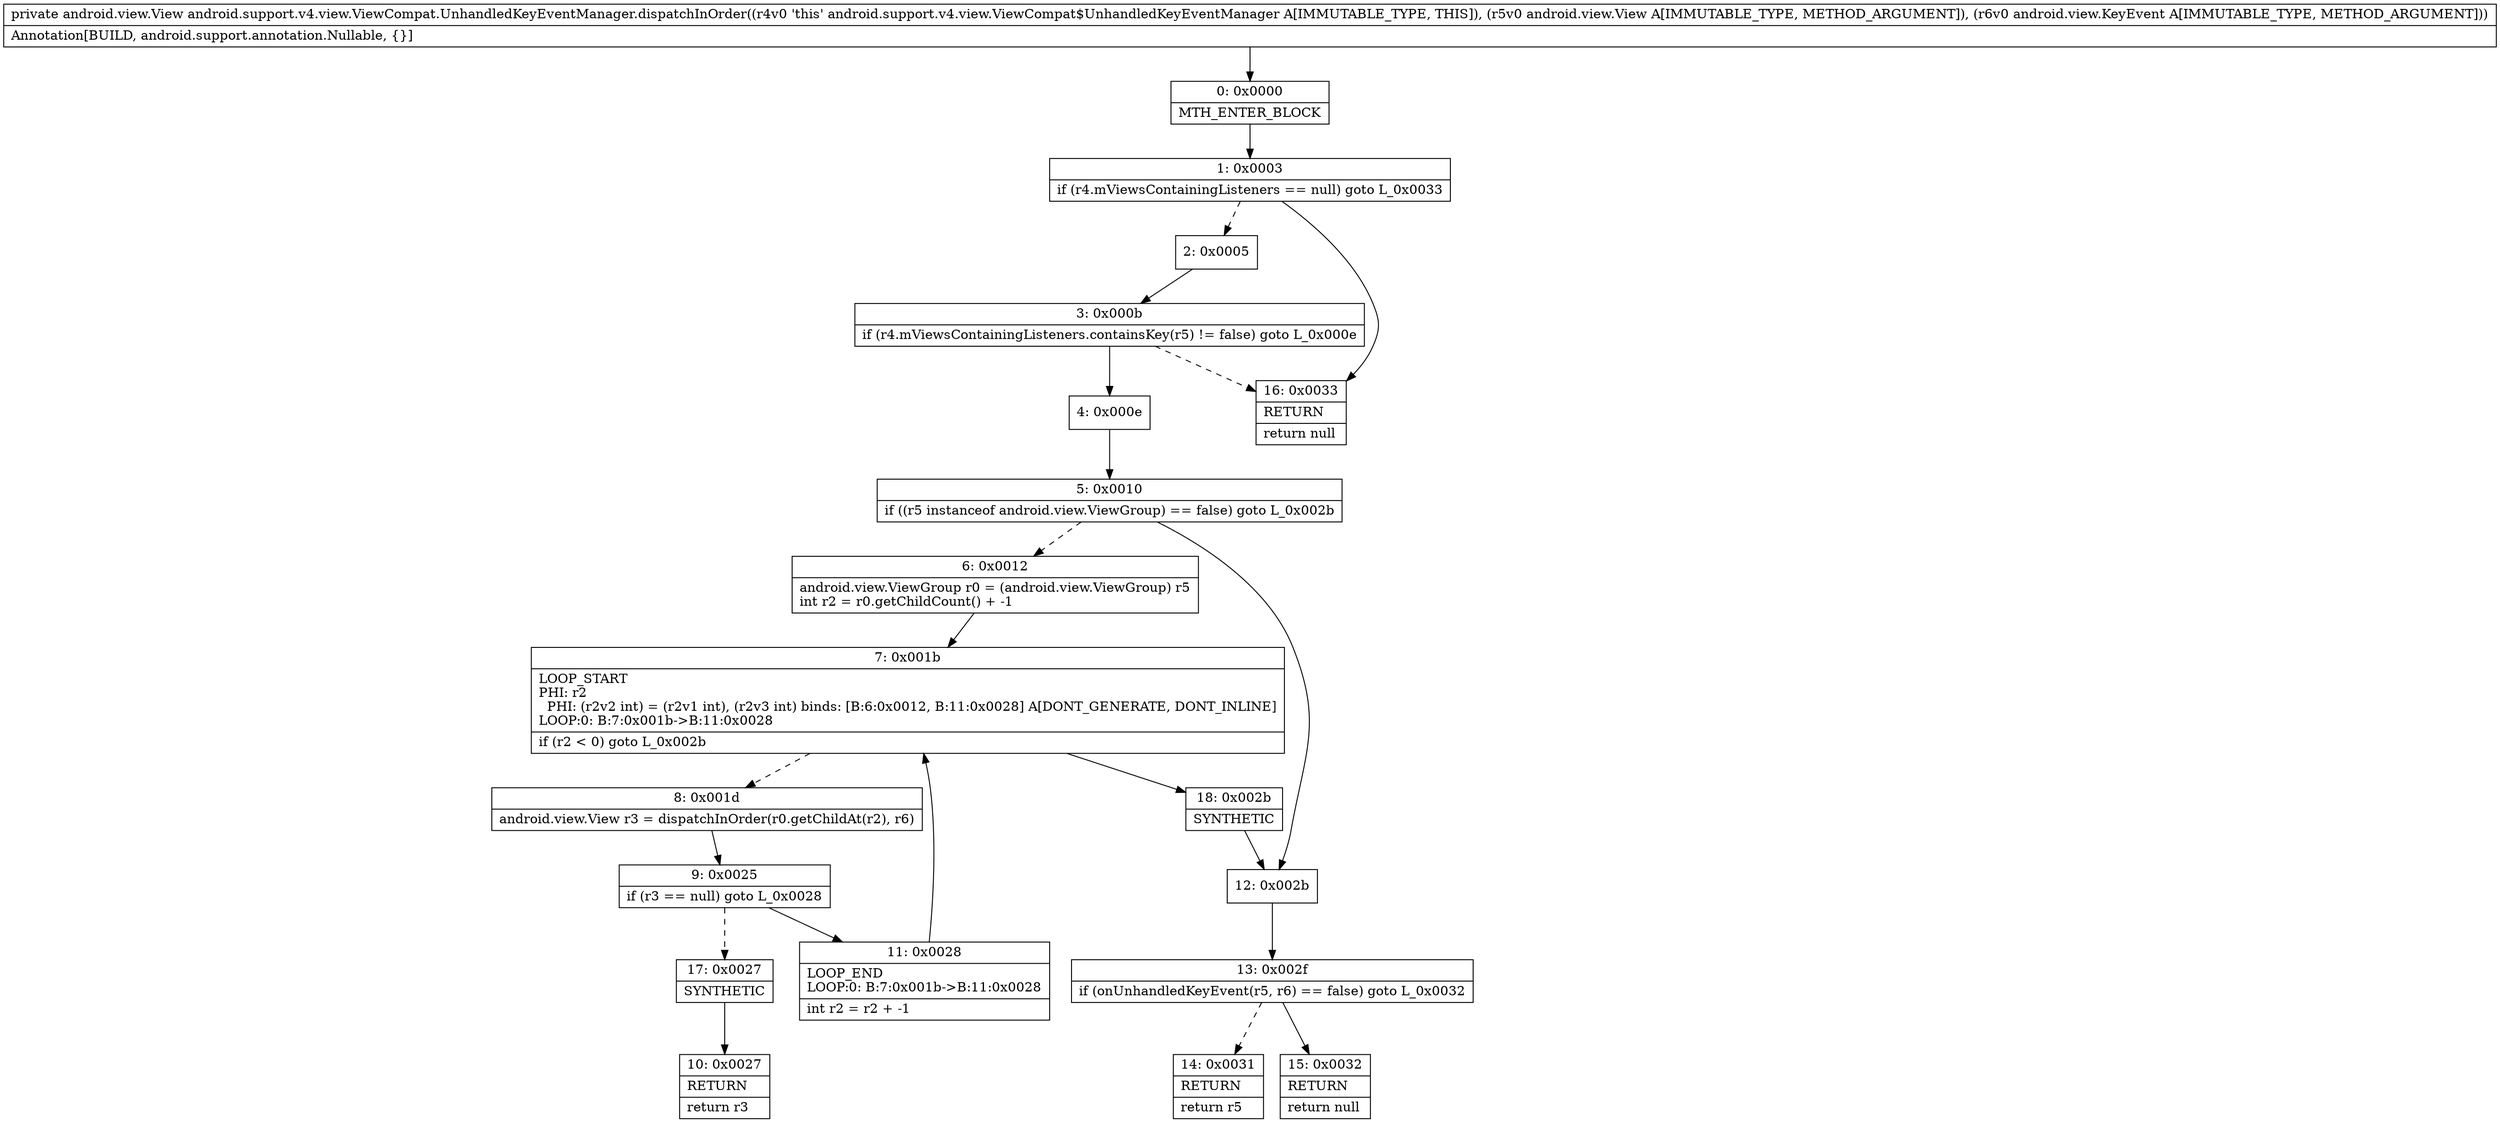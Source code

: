 digraph "CFG forandroid.support.v4.view.ViewCompat.UnhandledKeyEventManager.dispatchInOrder(Landroid\/view\/View;Landroid\/view\/KeyEvent;)Landroid\/view\/View;" {
Node_0 [shape=record,label="{0\:\ 0x0000|MTH_ENTER_BLOCK\l}"];
Node_1 [shape=record,label="{1\:\ 0x0003|if (r4.mViewsContainingListeners == null) goto L_0x0033\l}"];
Node_2 [shape=record,label="{2\:\ 0x0005}"];
Node_3 [shape=record,label="{3\:\ 0x000b|if (r4.mViewsContainingListeners.containsKey(r5) != false) goto L_0x000e\l}"];
Node_4 [shape=record,label="{4\:\ 0x000e}"];
Node_5 [shape=record,label="{5\:\ 0x0010|if ((r5 instanceof android.view.ViewGroup) == false) goto L_0x002b\l}"];
Node_6 [shape=record,label="{6\:\ 0x0012|android.view.ViewGroup r0 = (android.view.ViewGroup) r5\lint r2 = r0.getChildCount() + \-1\l}"];
Node_7 [shape=record,label="{7\:\ 0x001b|LOOP_START\lPHI: r2 \l  PHI: (r2v2 int) = (r2v1 int), (r2v3 int) binds: [B:6:0x0012, B:11:0x0028] A[DONT_GENERATE, DONT_INLINE]\lLOOP:0: B:7:0x001b\-\>B:11:0x0028\l|if (r2 \< 0) goto L_0x002b\l}"];
Node_8 [shape=record,label="{8\:\ 0x001d|android.view.View r3 = dispatchInOrder(r0.getChildAt(r2), r6)\l}"];
Node_9 [shape=record,label="{9\:\ 0x0025|if (r3 == null) goto L_0x0028\l}"];
Node_10 [shape=record,label="{10\:\ 0x0027|RETURN\l|return r3\l}"];
Node_11 [shape=record,label="{11\:\ 0x0028|LOOP_END\lLOOP:0: B:7:0x001b\-\>B:11:0x0028\l|int r2 = r2 + \-1\l}"];
Node_12 [shape=record,label="{12\:\ 0x002b}"];
Node_13 [shape=record,label="{13\:\ 0x002f|if (onUnhandledKeyEvent(r5, r6) == false) goto L_0x0032\l}"];
Node_14 [shape=record,label="{14\:\ 0x0031|RETURN\l|return r5\l}"];
Node_15 [shape=record,label="{15\:\ 0x0032|RETURN\l|return null\l}"];
Node_16 [shape=record,label="{16\:\ 0x0033|RETURN\l|return null\l}"];
Node_17 [shape=record,label="{17\:\ 0x0027|SYNTHETIC\l}"];
Node_18 [shape=record,label="{18\:\ 0x002b|SYNTHETIC\l}"];
MethodNode[shape=record,label="{private android.view.View android.support.v4.view.ViewCompat.UnhandledKeyEventManager.dispatchInOrder((r4v0 'this' android.support.v4.view.ViewCompat$UnhandledKeyEventManager A[IMMUTABLE_TYPE, THIS]), (r5v0 android.view.View A[IMMUTABLE_TYPE, METHOD_ARGUMENT]), (r6v0 android.view.KeyEvent A[IMMUTABLE_TYPE, METHOD_ARGUMENT]))  | Annotation[BUILD, android.support.annotation.Nullable, \{\}]\l}"];
MethodNode -> Node_0;
Node_0 -> Node_1;
Node_1 -> Node_2[style=dashed];
Node_1 -> Node_16;
Node_2 -> Node_3;
Node_3 -> Node_4;
Node_3 -> Node_16[style=dashed];
Node_4 -> Node_5;
Node_5 -> Node_6[style=dashed];
Node_5 -> Node_12;
Node_6 -> Node_7;
Node_7 -> Node_8[style=dashed];
Node_7 -> Node_18;
Node_8 -> Node_9;
Node_9 -> Node_11;
Node_9 -> Node_17[style=dashed];
Node_11 -> Node_7;
Node_12 -> Node_13;
Node_13 -> Node_14[style=dashed];
Node_13 -> Node_15;
Node_17 -> Node_10;
Node_18 -> Node_12;
}

